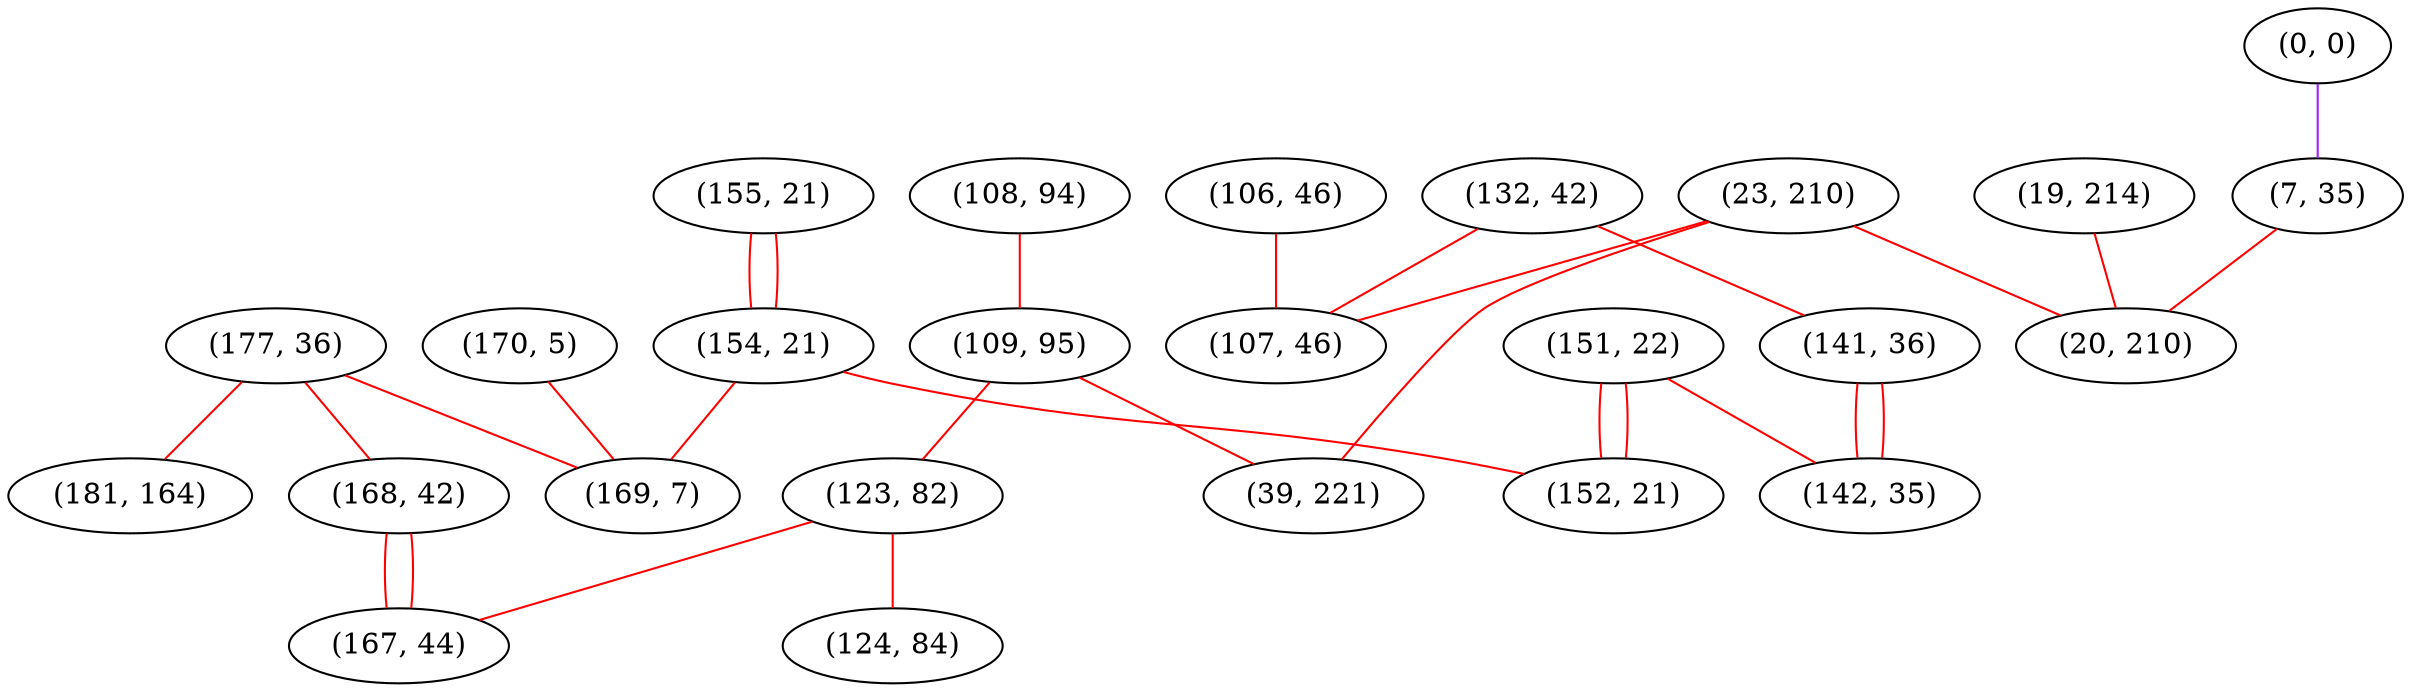 graph "" {
"(170, 5)";
"(19, 214)";
"(155, 21)";
"(151, 22)";
"(108, 94)";
"(109, 95)";
"(177, 36)";
"(132, 42)";
"(141, 36)";
"(168, 42)";
"(106, 46)";
"(123, 82)";
"(23, 210)";
"(154, 21)";
"(0, 0)";
"(167, 44)";
"(181, 164)";
"(107, 46)";
"(142, 35)";
"(169, 7)";
"(7, 35)";
"(124, 84)";
"(20, 210)";
"(39, 221)";
"(152, 21)";
"(170, 5)" -- "(169, 7)"  [color=red, key=0, weight=1];
"(19, 214)" -- "(20, 210)"  [color=red, key=0, weight=1];
"(155, 21)" -- "(154, 21)"  [color=red, key=0, weight=1];
"(155, 21)" -- "(154, 21)"  [color=red, key=1, weight=1];
"(151, 22)" -- "(142, 35)"  [color=red, key=0, weight=1];
"(151, 22)" -- "(152, 21)"  [color=red, key=0, weight=1];
"(151, 22)" -- "(152, 21)"  [color=red, key=1, weight=1];
"(108, 94)" -- "(109, 95)"  [color=red, key=0, weight=1];
"(109, 95)" -- "(123, 82)"  [color=red, key=0, weight=1];
"(109, 95)" -- "(39, 221)"  [color=red, key=0, weight=1];
"(177, 36)" -- "(181, 164)"  [color=red, key=0, weight=1];
"(177, 36)" -- "(168, 42)"  [color=red, key=0, weight=1];
"(177, 36)" -- "(169, 7)"  [color=red, key=0, weight=1];
"(132, 42)" -- "(141, 36)"  [color=red, key=0, weight=1];
"(132, 42)" -- "(107, 46)"  [color=red, key=0, weight=1];
"(141, 36)" -- "(142, 35)"  [color=red, key=0, weight=1];
"(141, 36)" -- "(142, 35)"  [color=red, key=1, weight=1];
"(168, 42)" -- "(167, 44)"  [color=red, key=0, weight=1];
"(168, 42)" -- "(167, 44)"  [color=red, key=1, weight=1];
"(106, 46)" -- "(107, 46)"  [color=red, key=0, weight=1];
"(123, 82)" -- "(167, 44)"  [color=red, key=0, weight=1];
"(123, 82)" -- "(124, 84)"  [color=red, key=0, weight=1];
"(23, 210)" -- "(20, 210)"  [color=red, key=0, weight=1];
"(23, 210)" -- "(39, 221)"  [color=red, key=0, weight=1];
"(23, 210)" -- "(107, 46)"  [color=red, key=0, weight=1];
"(154, 21)" -- "(152, 21)"  [color=red, key=0, weight=1];
"(154, 21)" -- "(169, 7)"  [color=red, key=0, weight=1];
"(0, 0)" -- "(7, 35)"  [color=purple, key=0, weight=4];
"(7, 35)" -- "(20, 210)"  [color=red, key=0, weight=1];
}
